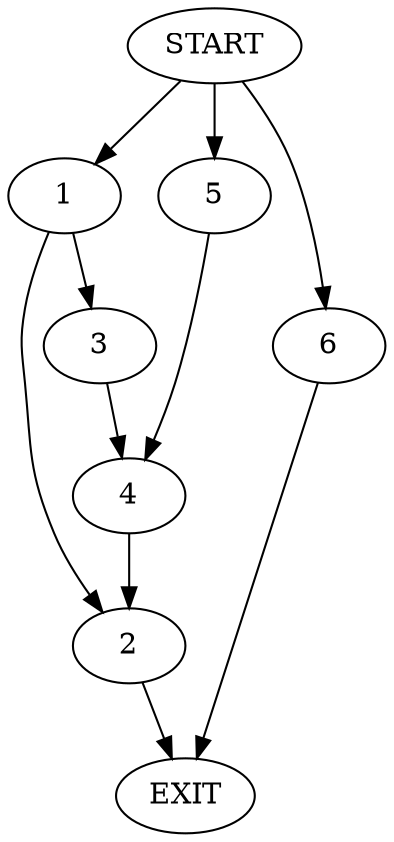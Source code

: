 digraph {
0 [label="START"]
7 [label="EXIT"]
0 -> 1
1 -> 2
1 -> 3
3 -> 4
2 -> 7
4 -> 2
0 -> 5
5 -> 4
0 -> 6
6 -> 7
}
